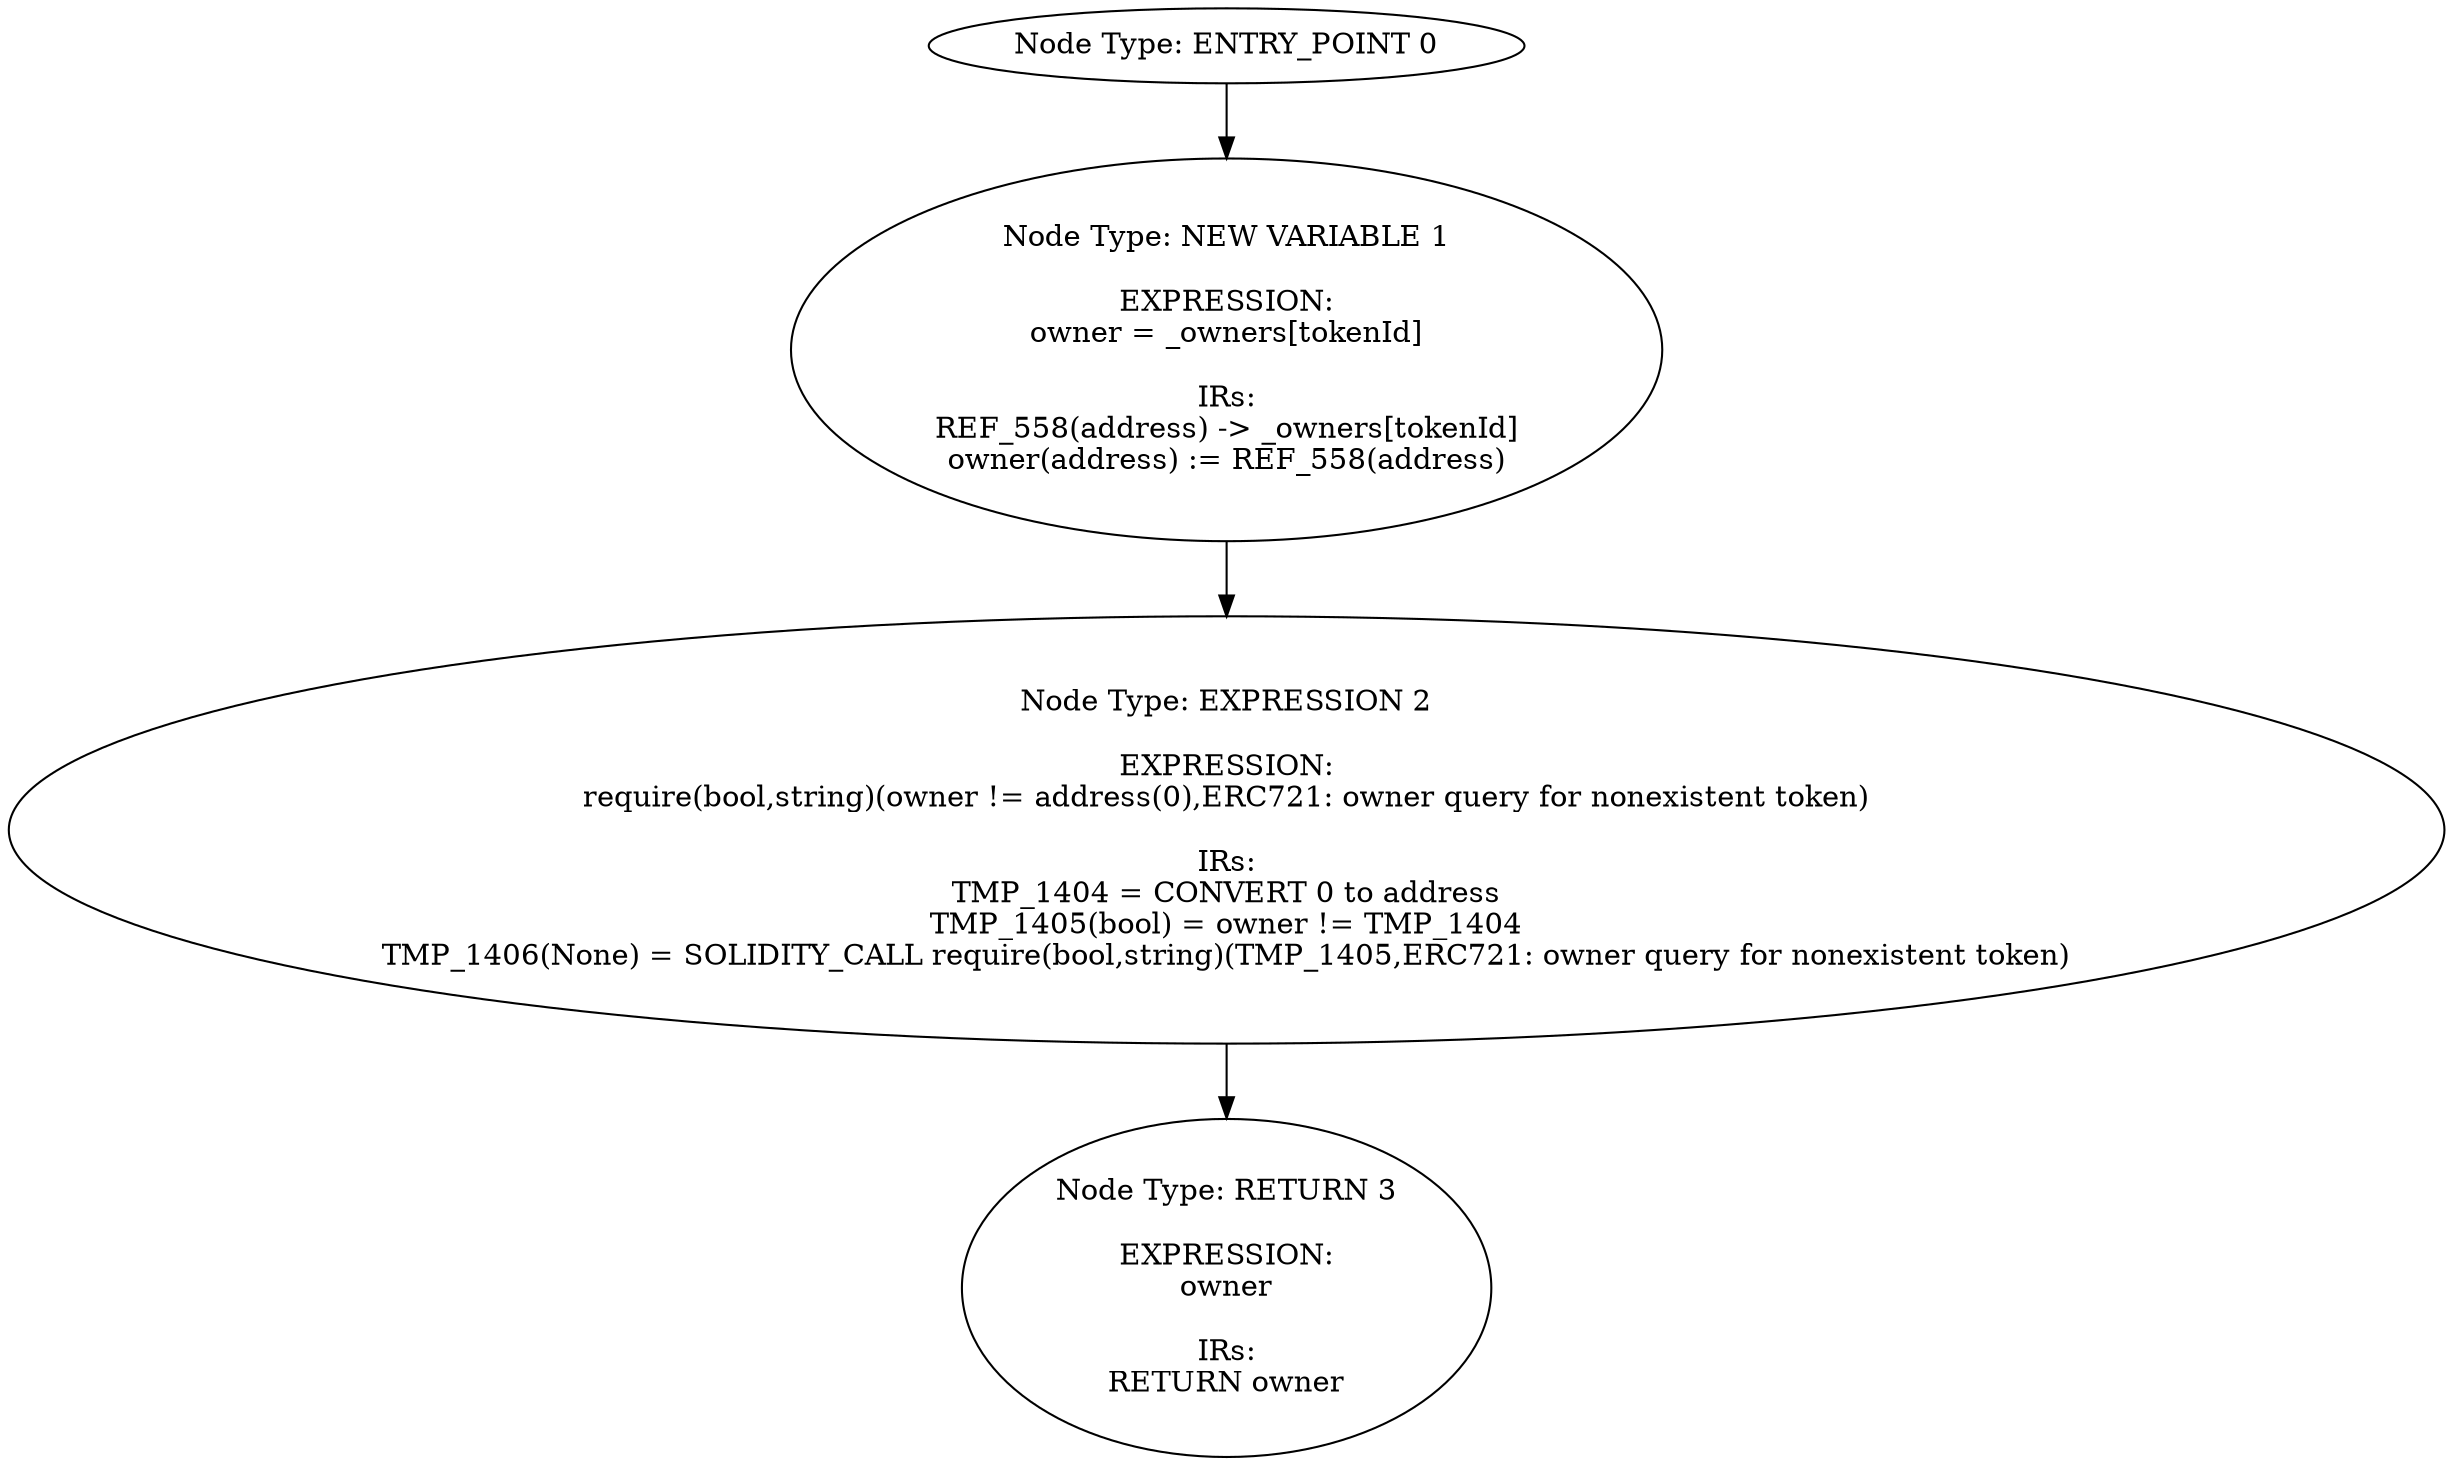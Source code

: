 digraph{
0[label="Node Type: ENTRY_POINT 0
"];
0->1;
1[label="Node Type: NEW VARIABLE 1

EXPRESSION:
owner = _owners[tokenId]

IRs:
REF_558(address) -> _owners[tokenId]
owner(address) := REF_558(address)"];
1->2;
2[label="Node Type: EXPRESSION 2

EXPRESSION:
require(bool,string)(owner != address(0),ERC721: owner query for nonexistent token)

IRs:
TMP_1404 = CONVERT 0 to address
TMP_1405(bool) = owner != TMP_1404
TMP_1406(None) = SOLIDITY_CALL require(bool,string)(TMP_1405,ERC721: owner query for nonexistent token)"];
2->3;
3[label="Node Type: RETURN 3

EXPRESSION:
owner

IRs:
RETURN owner"];
}
